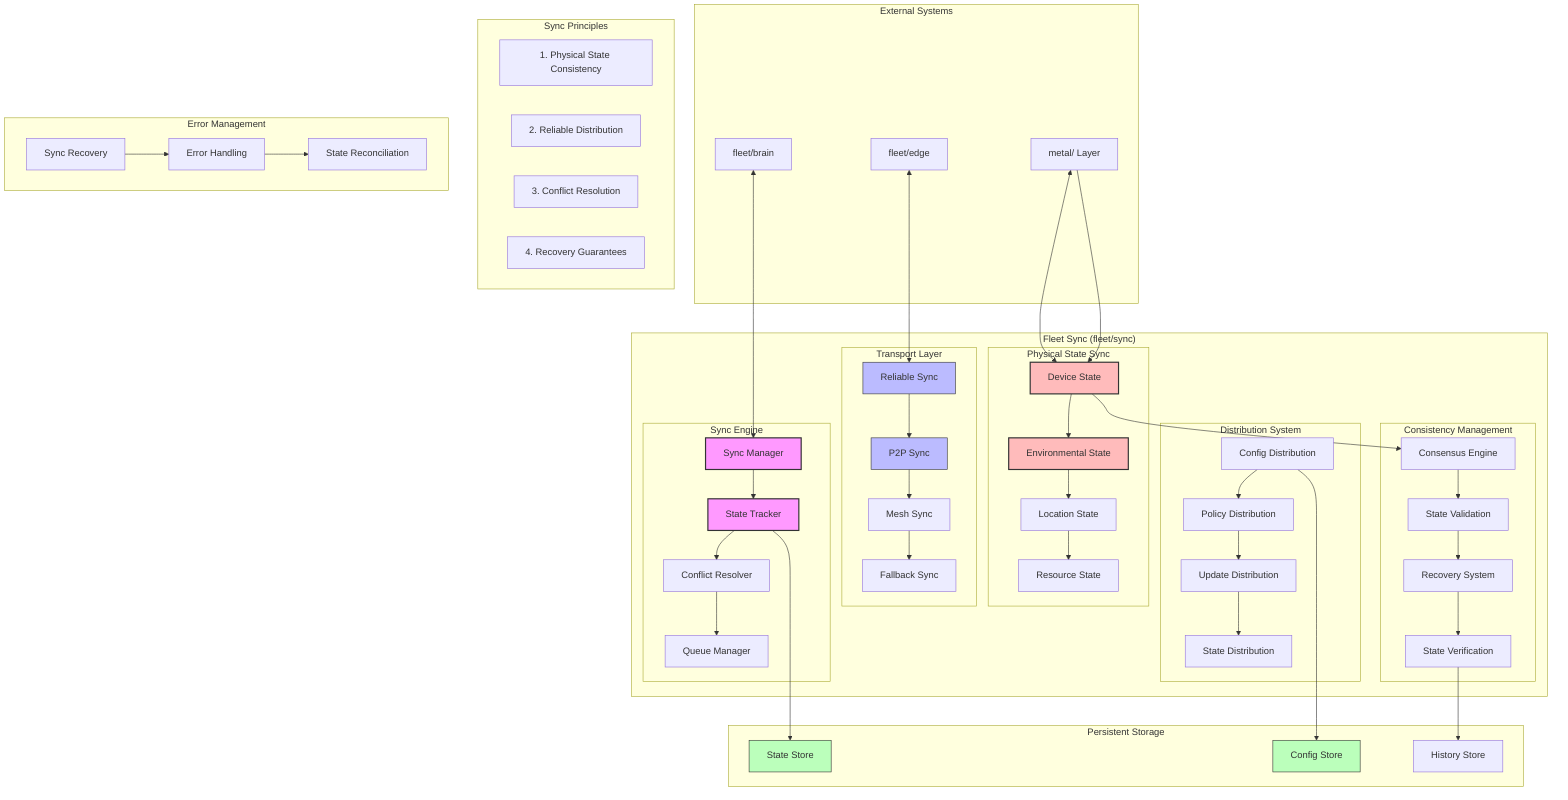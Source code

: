 graph TB
    %% Sync System Overview
    subgraph SyncSystem["Fleet Sync (fleet/sync)"]
        direction TB
        
        %% Core Sync Engine
        subgraph SyncEngine["Sync Engine"]
            syncManager["Sync Manager"]
            stateTracker["State Tracker"]
            conflictResolver["Conflict Resolver"]
            queueManager["Queue Manager"]
            
            syncManager --> stateTracker
            stateTracker --> conflictResolver
            conflictResolver --> queueManager
        end

        %% Physical State Sync
        subgraph PhysicalSync["Physical State Sync"]
            deviceState["Device State"]
            envState["Environmental State"]
            locationState["Location State"]
            resourceState["Resource State"]
            
            deviceState --> envState
            envState --> locationState
            locationState --> resourceState
        end

        %% Distribution System
        subgraph Distribution["Distribution System"]
            configDist["Config Distribution"]
            policyDist["Policy Distribution"]
            updateDist["Update Distribution"]
            stateDist["State Distribution"]
            
            configDist --> policyDist
            policyDist --> updateDist
            updateDist --> stateDist
        end

        %% Transport Layer
        subgraph Transport["Transport Layer"]
            reliableSync["Reliable Sync"]
            p2pSync["P2P Sync"]
            meshSync["Mesh Sync"]
            fallbackSync["Fallback Sync"]
            
            reliableSync --> p2pSync
            p2pSync --> meshSync
            meshSync --> fallbackSync
        end

        %% Consistency Management
        subgraph Consistency["Consistency Management"]
            consensus["Consensus Engine"]
            validation["State Validation"]
            recovery["Recovery System"]
            verification["State Verification"]
            
            consensus --> validation
            validation --> recovery
            recovery --> verification
        end
    end

    %% External Systems
    subgraph ExternalSystems["External Systems"]
        brain["fleet/brain"]
        edge["fleet/edge"]
        metal["metal/ Layer"]
    end

    %% Data Stores
    subgraph Storage["Persistent Storage"]
        stateStore["State Store"]
        configStore["Config Store"]
        historyStore["History Store"]
    end

    %% Integration Flows
    brain <--> syncManager
    edge <--> reliableSync
    metal <--> deviceState

    %% Storage Flows
    stateTracker --> stateStore
    configDist --> configStore
    verification --> historyStore

    %% Physical Flows
    metal --> deviceState
    deviceState --> consensus

    %% Style Definitions
    classDef core fill:#f9f,stroke:#333,stroke-width:2px
    classDef physical fill:#fbb,stroke:#333,stroke-width:2px
    classDef transport fill:#bbf,stroke:#333,stroke-width:1px
    classDef storage fill:#bfb,stroke:#333,stroke-width:1px

    class syncManager,stateTracker core
    class deviceState,envState physical
    class reliableSync,p2pSync transport
    class stateStore,configStore storage

    %% Notes
    subgraph SyncPrinciples["Sync Principles"]
        note1["1. Physical State Consistency"]
        note2["2. Reliable Distribution"]
        note3["3. Conflict Resolution"]
        note4["4. Recovery Guarantees"]
    end

    %% Error Handling
    subgraph ErrorHandling["Error Management"]
        syncRecovery["Sync Recovery"]
        errorHandling["Error Handling"]
        stateReconciliation["State Reconciliation"]
        
        syncRecovery --> errorHandling
        errorHandling --> stateReconciliation
    end